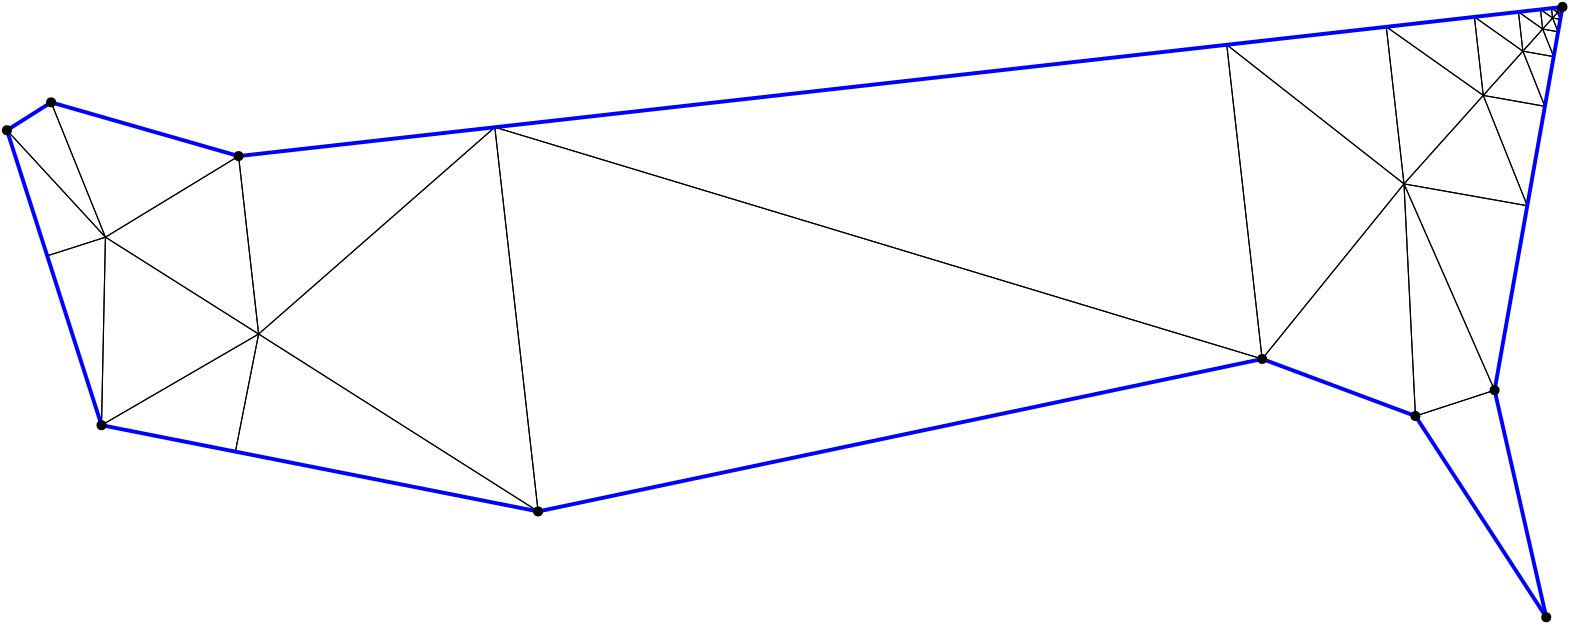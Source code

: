 <?xml version="1.0"?>
<!DOCTYPE ipe SYSTEM "ipe.dtd">
<ipe version="70218" creator="Ipe 7.2.24">
<info created="D:20221020151441" modified="D:20221020151441"/>
<ipestyle name="basic">
<symbol name="mark/disk(sx)" transformations="translations">
<path fill="sym-stroke">
0.6 0 0 0.6 0 0 e
</path>
</symbol>
<anglesize name="22.5 deg" value="22.5"/>
<anglesize name="30 deg" value="30"/>
<anglesize name="45 deg" value="45"/>
<anglesize name="60 deg" value="60"/>
<anglesize name="90 deg" value="90"/>
<arrowsize name="large" value="10"/>
<arrowsize name="small" value="5"/>
<arrowsize name="tiny" value="3"/>
<color name="blue" value="0 0 1"/>
<color name="gray" value="0.745"/>
<color name="green" value="0 1 0"/>
<color name="red" value="1 0 0"/>
<color name="pink" value="1 0.753 0.796"/>
<pen name="heavier" value="0.8"/>
<pen name="fat" value="1.4"/>
<pen name="ultrafat" value="2"/>
<gridsize name="16 pts (~6 mm)" value="16"/>
<gridsize name="32 pts (~12 mm)" value="32"/>
<gridsize name="4 pts" value="4"/>
<gridsize name="8 pts (~3 mm)" value="8"/>
<opacity name="10%" value="0.1"/>
<opacity name="25%" value="0.25"/>
<opacity name="50%" value="0.5"/>
<opacity name="75%" value="0.75"/>
<symbolsize name="large" value="5"/>
<symbolsize name="small" value="2"/>
<symbolsize name="tiny" value="1.1"/>
<textsize name="huge" value="\huge"/>
<textsize name="large" value="\large"/>
<textsize name="small" value="\small"/>
<textsize name="tiny" value="	iny"/>
<tiling name="falling" angle="-60" step="4" width="1"/>
<tiling name="rising" angle="30" step="4" width="1"/>
</ipestyle>
<page>
<layer name="hull"/>
<layer name="constraints"/>
<layer name="triangulation"/>
<layer name="obtuse"/>
<layer name="blub"/>
<layer name="problems"/>
<view layers="hull constraints triangulation obtuse blub" active="triangulation"/>
<path layer="triangulation" stroke="black">
106.602 397.051 m 
207.216 333.189 l 
</path>
<path layer="triangulation" stroke="black">
207.216 333.189 m 
191.634 471.508 l 
</path>
<path layer="triangulation" stroke="black">
191.634 471.508 m 
106.602 397.051 l 
</path>
<path layer="triangulation" stroke="black">
106.602 397.051 m 
50.0439 364.234 l 
</path>
<path layer="triangulation" stroke="black">
50.0439 364.234 m 
98.2397 354.714 l 
</path>
<path layer="triangulation" stroke="black">
98.2397 354.714 m 
106.602 397.051 l 
</path>
<path layer="triangulation" stroke="black">
31.8972 480.463 m 
16 470.415 l 
</path>
<path layer="triangulation" stroke="black">
16 470.415 m 
51.4514 431.927 l 
</path>
<path layer="triangulation" stroke="black">
51.4514 431.927 m 
31.8972 480.463 l 
</path>
<path layer="triangulation" stroke="black">
207.216 333.189 m 
467.869 388.079 l 
</path>
<path layer="triangulation" stroke="black">
467.869 388.079 m 
191.634 471.508 l 
</path>
<path layer="triangulation" stroke="black">
191.634 471.508 m 
207.216 333.189 l 
</path>
<path layer="triangulation" stroke="black">
572.434 510.825 m 
572.036 514.36 l 
</path>
<path layer="triangulation" stroke="black">
572.036 514.36 m 
568.071 513.913 l 
</path>
<path layer="triangulation" stroke="black">
568.071 513.913 m 
572.434 510.825 l 
</path>
<path layer="triangulation" stroke="black">
523.059 367.533 m 
570.151 295.096 l 
</path>
<path layer="triangulation" stroke="black">
570.151 295.096 m 
551.554 376.831 l 
</path>
<path layer="triangulation" stroke="black">
551.554 376.831 m 
523.059 367.533 l 
</path>
<path layer="triangulation" stroke="black">
563.321 443.242 m 
518.939 451.105 l 
</path>
<path layer="triangulation" stroke="black">
518.939 451.105 m 
551.554 376.831 l 
</path>
<path layer="triangulation" stroke="black">
551.554 376.831 m 
563.321 443.242 l 
</path>
<path layer="triangulation" stroke="black">
575.777 514.558 m 
575.554 514.309 l 
</path>
<path layer="triangulation" stroke="black">
575.554 514.309 m 
575.901 514.248 l 
</path>
<path layer="triangulation" stroke="black">
575.901 514.248 m 
575.777 514.558 l 
</path>
<path layer="triangulation" stroke="black">
547.47 482.956 m 
518.939 451.105 l 
</path>
<path layer="triangulation" stroke="black">
518.939 451.105 m 
563.321 443.242 l 
</path>
<path layer="triangulation" stroke="black">
563.321 443.242 m 
547.47 482.956 l 
</path>
<path layer="triangulation" stroke="black">
575.009 514.695 m 
575.108 513.811 l 
</path>
<path layer="triangulation" stroke="black">
575.108 513.811 m 
575.554 514.309 l 
</path>
<path layer="triangulation" stroke="black">
575.554 514.309 m 
575.009 514.695 l 
</path>
<path layer="triangulation" stroke="black">
551.554 376.831 m 
518.939 451.105 l 
</path>
<path layer="triangulation" stroke="black">
518.939 451.105 m 
523.059 367.533 l 
</path>
<path layer="triangulation" stroke="black">
523.059 367.533 m 
551.554 376.831 l 
</path>
<path layer="triangulation" stroke="black">
575.802 513.688 m 
575.554 514.309 l 
</path>
<path layer="triangulation" stroke="black">
575.554 514.309 m 
575.108 513.811 l 
</path>
<path layer="triangulation" stroke="black">
575.108 513.811 m 
575.802 513.688 l 
</path>
<path layer="triangulation" stroke="black">
576 514.807 m 
576 514.807 l 
</path>
<path layer="triangulation" stroke="black">
576 514.807 m 
576 514.807 l 
</path>
<path layer="triangulation" stroke="black">
576 514.807 m 
576 514.807 l 
</path>
<path layer="triangulation" stroke="black">
575.889 514.682 m 
575.752 514.779 l 
</path>
<path layer="triangulation" stroke="black">
575.752 514.779 m 
575.777 514.558 l 
</path>
<path layer="triangulation" stroke="black">
575.777 514.558 m 
575.889 514.682 l 
</path>
<path layer="triangulation" stroke="black">
576 514.807 m 
576 514.807 l 
</path>
<path layer="triangulation" stroke="black">
576 514.807 m 
576 514.807 l 
</path>
<path layer="triangulation" stroke="black">
576 514.807 m 
576 514.807 l 
</path>
<path layer="triangulation" stroke="black">
569.66 479.024 m 
547.47 482.956 l 
</path>
<path layer="triangulation" stroke="black">
547.47 482.956 m 
563.321 443.242 l 
</path>
<path layer="triangulation" stroke="black">
563.321 443.242 m 
569.66 479.024 l 
</path>
<path layer="triangulation" stroke="black">
518.939 451.105 m 
467.869 388.079 l 
</path>
<path layer="triangulation" stroke="black">
467.869 388.079 m 
523.059 367.533 l 
</path>
<path layer="triangulation" stroke="black">
523.059 367.533 m 
518.939 451.105 l 
</path>
<path layer="triangulation" stroke="black">
51.4514 431.927 m 
50.0439 364.234 l 
</path>
<path layer="triangulation" stroke="black">
50.0439 364.234 m 
106.602 397.051 l 
</path>
<path layer="triangulation" stroke="black">
106.602 397.051 m 
51.4514 431.927 l 
</path>
<path layer="triangulation" stroke="black">
455.127 501.19 m 
191.634 471.508 l 
</path>
<path layer="triangulation" stroke="black">
191.634 471.508 m 
467.869 388.079 l 
</path>
<path layer="triangulation" stroke="black">
467.869 388.079 m 
455.127 501.19 l 
</path>
<path layer="triangulation" stroke="black">
106.602 397.051 m 
98.2397 354.714 l 
</path>
<path layer="triangulation" stroke="black">
98.2397 354.714 m 
207.216 333.189 l 
</path>
<path layer="triangulation" stroke="black">
207.216 333.189 m 
106.602 397.051 l 
</path>
<path layer="triangulation" stroke="black">
512.568 507.661 m 
455.127 501.19 l 
</path>
<path layer="triangulation" stroke="black">
455.127 501.19 m 
518.939 451.105 l 
</path>
<path layer="triangulation" stroke="black">
518.939 451.105 m 
512.568 507.661 l 
</path>
<path layer="triangulation" stroke="black">
568.071 513.913 m 
560.142 513.02 l 
</path>
<path layer="triangulation" stroke="black">
560.142 513.02 m 
568.867 506.844 l 
</path>
<path layer="triangulation" stroke="black">
568.867 506.844 m 
568.071 513.913 l 
</path>
<path layer="triangulation" stroke="black">
572.434 510.825 m 
568.071 513.913 l 
</path>
<path layer="triangulation" stroke="black">
568.071 513.913 m 
568.867 506.844 l 
</path>
<path layer="triangulation" stroke="black">
568.867 506.844 m 
572.434 510.825 l 
</path>
<path layer="triangulation" stroke="black">
575.944 514.744 m 
575.975 514.667 l 
</path>
<path layer="triangulation" stroke="black">
575.975 514.667 m 
575.988 514.737 l 
</path>
<path layer="triangulation" stroke="black">
575.988 514.737 m 
575.944 514.744 l 
</path>
<path layer="triangulation" stroke="black">
576 514.807 m 
576 514.807 l 
</path>
<path layer="triangulation" stroke="black">
576 514.807 m 
576 514.807 l 
</path>
<path layer="triangulation" stroke="black">
576 514.807 m 
576 514.807 l 
</path>
<path layer="triangulation" stroke="black">
574.217 512.816 m 
572.434 510.825 l 
</path>
<path layer="triangulation" stroke="black">
572.434 510.825 m 
575.208 510.334 l 
</path>
<path layer="triangulation" stroke="black">
575.208 510.334 m 
574.217 512.816 l 
</path>
<path layer="triangulation" stroke="black">
561.735 498.881 m 
547.47 482.956 l 
</path>
<path layer="triangulation" stroke="black">
547.47 482.956 m 
569.66 479.024 l 
</path>
<path layer="triangulation" stroke="black">
569.66 479.024 m 
561.735 498.881 l 
</path>
<path layer="triangulation" stroke="black">
575.777 514.558 m 
575.504 514.751 l 
</path>
<path layer="triangulation" stroke="black">
575.504 514.751 m 
575.554 514.309 l 
</path>
<path layer="triangulation" stroke="black">
575.554 514.309 m 
575.777 514.558 l 
</path>
<path layer="triangulation" stroke="black">
576 514.807 m 
576 514.807 l 
</path>
<path layer="triangulation" stroke="black">
576 514.807 m 
576 514.807 l 
</path>
<path layer="triangulation" stroke="black">
576 514.807 m 
576 514.807 l 
</path>
<path layer="triangulation" stroke="black">
576 514.807 m 
576 514.807 l 
</path>
<path layer="triangulation" stroke="black">
576 514.807 m 
576 514.807 l 
</path>
<path layer="triangulation" stroke="black">
576 514.807 m 
576 514.807 l 
</path>
<path layer="triangulation" stroke="black">
576 514.807 m 
576 514.807 l 
</path>
<path layer="triangulation" stroke="black">
576 514.807 m 
576 514.807 l 
</path>
<path layer="triangulation" stroke="black">
576 514.807 m 
576 514.807 l 
</path>
<path layer="triangulation" stroke="black">
576 514.807 m 
576 514.807 l 
</path>
<path layer="triangulation" stroke="black">
576 514.807 m 
576 514.807 l 
</path>
<path layer="triangulation" stroke="black">
576 514.807 m 
576 514.807 l 
</path>
<path layer="triangulation" stroke="black">
576 514.807 m 
576 514.807 l 
</path>
<path layer="triangulation" stroke="black">
576 514.807 m 
576 514.807 l 
</path>
<path layer="triangulation" stroke="black">
576 514.807 m 
576 514.807 l 
</path>
<path layer="triangulation" stroke="black">
576 514.807 m 
576 514.807 l 
</path>
<path layer="triangulation" stroke="black">
576 514.807 m 
576 514.807 l 
</path>
<path layer="triangulation" stroke="black">
576 514.807 m 
576 514.807 l 
</path>
<path layer="triangulation" stroke="black">
574.018 514.583 m 
572.036 514.36 l 
</path>
<path layer="triangulation" stroke="black">
572.036 514.36 m 
574.217 512.816 l 
</path>
<path layer="triangulation" stroke="black">
574.217 512.816 m 
574.018 514.583 l 
</path>
<path layer="triangulation" stroke="black">
575.993 514.799 m 
575.992 514.806 l 
</path>
<path layer="triangulation" stroke="black">
575.992 514.806 m 
575.985 514.805 l 
</path>
<path layer="triangulation" stroke="black">
575.985 514.805 m 
575.993 514.799 l 
</path>
<path layer="triangulation" stroke="black">
575.889 514.682 m 
575.95 514.527 l 
</path>
<path layer="triangulation" stroke="black">
575.95 514.527 m 
575.975 514.667 l 
</path>
<path layer="triangulation" stroke="black">
575.975 514.667 m 
575.889 514.682 l 
</path>
<path layer="triangulation" stroke="black">
576 514.807 m 
576 514.807 l 
</path>
<path layer="triangulation" stroke="black">
576 514.807 m 
576 514.807 l 
</path>
<path layer="triangulation" stroke="black">
576 514.807 m 
576 514.807 l 
</path>
<path layer="triangulation" stroke="black">
576 514.807 m 
576 514.807 l 
</path>
<path layer="triangulation" stroke="black">
576 514.807 m 
576 514.807 l 
</path>
<path layer="triangulation" stroke="black">
576 514.807 m 
576 514.807 l 
</path>
<path layer="triangulation" stroke="black">
576 514.807 m 
576 514.807 l 
</path>
<path layer="triangulation" stroke="black">
576 514.807 m 
576 514.807 l 
</path>
<path layer="triangulation" stroke="black">
576 514.807 m 
576 514.807 l 
</path>
<path layer="triangulation" stroke="black">
31.8972 480.463 m 
51.4514 431.927 l 
</path>
<path layer="triangulation" stroke="black">
51.4514 431.927 m 
99.3851 461.116 l 
</path>
<path layer="triangulation" stroke="black">
99.3851 461.116 m 
31.8972 480.463 l 
</path>
<path layer="triangulation" stroke="black">
30.4944 425.207 m 
50.0439 364.234 l 
</path>
<path layer="triangulation" stroke="black">
50.0439 364.234 m 
51.4514 431.927 l 
</path>
<path layer="triangulation" stroke="black">
51.4514 431.927 m 
30.4944 425.207 l 
</path>
<path layer="triangulation" stroke="black">
16 470.415 m 
30.4944 425.207 l 
</path>
<path layer="triangulation" stroke="black">
30.4944 425.207 m 
51.4514 431.927 l 
</path>
<path layer="triangulation" stroke="black">
51.4514 431.927 m 
16 470.415 l 
</path>
<path layer="triangulation" stroke="black">
99.3851 461.116 m 
106.602 397.051 l 
</path>
<path layer="triangulation" stroke="black">
106.602 397.051 m 
191.634 471.508 l 
</path>
<path layer="triangulation" stroke="black">
191.634 471.508 m 
99.3851 461.116 l 
</path>
<path layer="triangulation" stroke="black">
99.3851 461.116 m 
51.4514 431.927 l 
</path>
<path layer="triangulation" stroke="black">
51.4514 431.927 m 
106.602 397.051 l 
</path>
<path layer="triangulation" stroke="black">
106.602 397.051 m 
99.3851 461.116 l 
</path>
<path layer="triangulation" stroke="black">
512.568 507.661 m 
518.939 451.105 l 
</path>
<path layer="triangulation" stroke="black">
518.939 451.105 m 
547.47 482.956 l 
</path>
<path layer="triangulation" stroke="black">
547.47 482.956 m 
512.568 507.661 l 
</path>
<path layer="triangulation" stroke="black">
455.127 501.19 m 
467.869 388.079 l 
</path>
<path layer="triangulation" stroke="black">
467.869 388.079 m 
518.939 451.105 l 
</path>
<path layer="triangulation" stroke="black">
518.939 451.105 m 
455.127 501.19 l 
</path>
<path layer="triangulation" stroke="black">
569.66 479.024 m 
572.83 496.916 l 
</path>
<path layer="triangulation" stroke="black">
572.83 496.916 m 
561.735 498.881 l 
</path>
<path layer="triangulation" stroke="black">
561.735 498.881 m 
569.66 479.024 l 
</path>
<path layer="triangulation" stroke="black">
572.83 496.916 m 
568.867 506.844 l 
</path>
<path layer="triangulation" stroke="black">
568.867 506.844 m 
561.735 498.881 l 
</path>
<path layer="triangulation" stroke="black">
561.735 498.881 m 
572.83 496.916 l 
</path>
<path layer="triangulation" stroke="black">
575.208 510.334 m 
572.434 510.825 l 
</path>
<path layer="triangulation" stroke="black">
572.434 510.825 m 
574.415 505.861 l 
</path>
<path layer="triangulation" stroke="black">
574.415 505.861 m 
575.208 510.334 l 
</path>
<path layer="triangulation" stroke="black">
574.415 505.861 m 
568.867 506.844 l 
</path>
<path layer="triangulation" stroke="black">
568.867 506.844 m 
572.83 496.916 l 
</path>
<path layer="triangulation" stroke="black">
572.83 496.916 m 
574.415 505.861 l 
</path>
<path layer="triangulation" stroke="black">
560.142 513.02 m 
561.735 498.881 l 
</path>
<path layer="triangulation" stroke="black">
561.735 498.881 m 
568.867 506.844 l 
</path>
<path layer="triangulation" stroke="black">
568.867 506.844 m 
560.142 513.02 l 
</path>
<path layer="triangulation" stroke="black">
560.142 513.02 m 
544.284 511.234 l 
</path>
<path layer="triangulation" stroke="black">
544.284 511.234 m 
561.735 498.881 l 
</path>
<path layer="triangulation" stroke="black">
561.735 498.881 m 
560.142 513.02 l 
</path>
<path layer="triangulation" stroke="black">
575.95 514.527 m 
575.777 514.558 l 
</path>
<path layer="triangulation" stroke="black">
575.777 514.558 m 
575.901 514.248 l 
</path>
<path layer="triangulation" stroke="black">
575.901 514.248 m 
575.95 514.527 l 
</path>
<path layer="triangulation" stroke="black">
575.876 514.793 m 
575.944 514.744 l 
</path>
<path layer="triangulation" stroke="black">
575.944 514.744 m 
575.938 514.8 l 
</path>
<path layer="triangulation" stroke="black">
575.938 514.8 m 
575.876 514.793 l 
</path>
<path layer="triangulation" stroke="black">
575.998 514.805 m 
575.999 514.806 l 
</path>
<path layer="triangulation" stroke="black">
575.999 514.806 m 
575.998 514.806 l 
</path>
<path layer="triangulation" stroke="black">
575.998 514.806 m 
575.998 514.805 l 
</path>
<path layer="triangulation" stroke="black">
575.554 514.309 m 
575.802 513.688 l 
</path>
<path layer="triangulation" stroke="black">
575.802 513.688 m 
575.901 514.248 l 
</path>
<path layer="triangulation" stroke="black">
575.901 514.248 m 
575.554 514.309 l 
</path>
<path layer="triangulation" stroke="black">
575.108 513.811 m 
575.604 512.57 l 
</path>
<path layer="triangulation" stroke="black">
575.604 512.57 m 
575.802 513.688 l 
</path>
<path layer="triangulation" stroke="black">
575.802 513.688 m 
575.108 513.811 l 
</path>
<path layer="triangulation" stroke="black">
575.108 513.811 m 
574.018 514.583 l 
</path>
<path layer="triangulation" stroke="black">
574.018 514.583 m 
574.217 512.816 l 
</path>
<path layer="triangulation" stroke="black">
574.217 512.816 m 
575.108 513.811 l 
</path>
<path layer="triangulation" stroke="black">
575.009 514.695 m 
574.018 514.583 l 
</path>
<path layer="triangulation" stroke="black">
574.018 514.583 m 
575.108 513.811 l 
</path>
<path layer="triangulation" stroke="black">
575.108 513.811 m 
575.009 514.695 l 
</path>
<path layer="triangulation" stroke="black">
575.604 512.57 m 
574.217 512.816 l 
</path>
<path layer="triangulation" stroke="black">
574.217 512.816 m 
575.208 510.334 l 
</path>
<path layer="triangulation" stroke="black">
575.208 510.334 m 
575.604 512.57 l 
</path>
<path layer="triangulation" stroke="black">
575.604 512.57 m 
575.108 513.811 l 
</path>
<path layer="triangulation" stroke="black">
575.108 513.811 m 
574.217 512.816 l 
</path>
<path layer="triangulation" stroke="black">
574.217 512.816 m 
575.604 512.57 l 
</path>
<path layer="triangulation" stroke="black">
544.284 511.234 m 
512.568 507.661 l 
</path>
<path layer="triangulation" stroke="black">
512.568 507.661 m 
547.47 482.956 l 
</path>
<path layer="triangulation" stroke="black">
547.47 482.956 m 
544.284 511.234 l 
</path>
<path layer="triangulation" stroke="black">
574.415 505.861 m 
572.434 510.825 l 
</path>
<path layer="triangulation" stroke="black">
572.434 510.825 m 
568.867 506.844 l 
</path>
<path layer="triangulation" stroke="black">
568.867 506.844 m 
574.415 505.861 l 
</path>
<path layer="triangulation" stroke="black">
574.217 512.816 m 
572.036 514.36 l 
</path>
<path layer="triangulation" stroke="black">
572.036 514.36 m 
572.434 510.825 l 
</path>
<path layer="triangulation" stroke="black">
572.434 510.825 m 
574.217 512.816 l 
</path>
<path layer="triangulation" stroke="black">
561.735 498.881 m 
544.284 511.234 l 
</path>
<path layer="triangulation" stroke="black">
544.284 511.234 m 
547.47 482.956 l 
</path>
<path layer="triangulation" stroke="black">
547.47 482.956 m 
561.735 498.881 l 
</path>
<path layer="triangulation" stroke="black">
575.944 514.744 m 
575.889 514.682 l 
</path>
<path layer="triangulation" stroke="black">
575.889 514.682 m 
575.975 514.667 l 
</path>
<path layer="triangulation" stroke="black">
575.975 514.667 m 
575.944 514.744 l 
</path>
<path layer="triangulation" stroke="black">
575.777 514.558 m 
575.95 514.527 l 
</path>
<path layer="triangulation" stroke="black">
575.95 514.527 m 
575.889 514.682 l 
</path>
<path layer="triangulation" stroke="black">
575.889 514.682 m 
575.777 514.558 l 
</path>
<path layer="triangulation" stroke="black">
575.998 514.798 m 
575.993 514.799 l 
</path>
<path layer="triangulation" stroke="black">
575.993 514.799 m 
575.997 514.789 l 
</path>
<path layer="triangulation" stroke="black">
575.997 514.789 m 
575.998 514.798 l 
</path>
<path layer="triangulation" stroke="black">
575.986 514.791 m 
575.985 514.805 l 
</path>
<path layer="triangulation" stroke="black">
575.985 514.805 m 
575.969 514.803 l 
</path>
<path layer="triangulation" stroke="black">
575.969 514.803 m 
575.986 514.791 l 
</path>
<path layer="triangulation" stroke="black">
575.504 514.751 m 
575.009 514.695 l 
</path>
<path layer="triangulation" stroke="black">
575.009 514.695 m 
575.554 514.309 l 
</path>
<path layer="triangulation" stroke="black">
575.554 514.309 m 
575.504 514.751 l 
</path>
<path layer="triangulation" stroke="black">
575.972 514.776 m 
575.969 514.803 l 
</path>
<path layer="triangulation" stroke="black">
575.969 514.803 m 
575.938 514.8 l 
</path>
<path layer="triangulation" stroke="black">
575.938 514.8 m 
575.972 514.776 l 
</path>
<path layer="triangulation" stroke="black">
575.777 514.558 m 
575.752 514.779 l 
</path>
<path layer="triangulation" stroke="black">
575.752 514.779 m 
575.504 514.751 l 
</path>
<path layer="triangulation" stroke="black">
575.504 514.751 m 
575.777 514.558 l 
</path>
<path layer="triangulation" stroke="black">
575.944 514.744 m 
575.972 514.776 l 
</path>
<path layer="triangulation" stroke="black">
575.972 514.776 m 
575.938 514.8 l 
</path>
<path layer="triangulation" stroke="black">
575.938 514.8 m 
575.944 514.744 l 
</path>
<path layer="triangulation" stroke="black">
575.889 514.682 m 
575.944 514.744 l 
</path>
<path layer="triangulation" stroke="black">
575.944 514.744 m 
575.876 514.793 l 
</path>
<path layer="triangulation" stroke="black">
575.876 514.793 m 
575.889 514.682 l 
</path>
<path layer="triangulation" stroke="black">
575.889 514.682 m 
575.876 514.793 l 
</path>
<path layer="triangulation" stroke="black">
575.876 514.793 m 
575.752 514.779 l 
</path>
<path layer="triangulation" stroke="black">
575.752 514.779 m 
575.889 514.682 l 
</path>
<path layer="triangulation" stroke="black">
575.972 514.776 m 
575.986 514.791 l 
</path>
<path layer="triangulation" stroke="black">
575.986 514.791 m 
575.969 514.803 l 
</path>
<path layer="triangulation" stroke="black">
575.969 514.803 m 
575.972 514.776 l 
</path>
<path layer="triangulation" stroke="black">
575.997 514.803 m 
575.996 514.806 l 
</path>
<path layer="triangulation" stroke="black">
575.996 514.806 m 
575.992 514.806 l 
</path>
<path layer="triangulation" stroke="black">
575.992 514.806 m 
575.997 514.803 l 
</path>
<path layer="triangulation" stroke="black">
575.998 514.805 m 
575.998 514.806 l 
</path>
<path layer="triangulation" stroke="black">
575.998 514.806 m 
575.996 514.806 l 
</path>
<path layer="triangulation" stroke="black">
575.996 514.806 m 
575.998 514.805 l 
</path>
<path layer="triangulation" stroke="black">
575.997 514.789 m 
575.986 514.791 l 
</path>
<path layer="triangulation" stroke="black">
575.986 514.791 m 
575.994 514.772 l 
</path>
<path layer="triangulation" stroke="black">
575.994 514.772 m 
575.997 514.789 l 
</path>
<path layer="triangulation" stroke="black">
575.997 514.789 m 
575.993 514.799 l 
</path>
<path layer="triangulation" stroke="black">
575.993 514.799 m 
575.986 514.791 l 
</path>
<path layer="triangulation" stroke="black">
575.986 514.791 m 
575.997 514.789 l 
</path>
<path layer="triangulation" stroke="black">
575.993 514.799 m 
575.997 514.803 l 
</path>
<path layer="triangulation" stroke="black">
575.997 514.803 m 
575.992 514.806 l 
</path>
<path layer="triangulation" stroke="black">
575.992 514.806 m 
575.993 514.799 l 
</path>
<path layer="triangulation" stroke="black">
575.998 514.805 m 
575.996 514.806 l 
</path>
<path layer="triangulation" stroke="black">
575.996 514.806 m 
575.997 514.803 l 
</path>
<path layer="triangulation" stroke="black">
575.997 514.803 m 
575.998 514.805 l 
</path>
<path layer="triangulation" stroke="black">
575.972 514.776 m 
575.988 514.737 l 
</path>
<path layer="triangulation" stroke="black">
575.988 514.737 m 
575.994 514.772 l 
</path>
<path layer="triangulation" stroke="black">
575.994 514.772 m 
575.972 514.776 l 
</path>
<path layer="triangulation" stroke="black">
575.986 514.791 m 
575.972 514.776 l 
</path>
<path layer="triangulation" stroke="black">
575.972 514.776 m 
575.994 514.772 l 
</path>
<path layer="triangulation" stroke="black">
575.994 514.772 m 
575.986 514.791 l 
</path>
<path layer="triangulation" stroke="black">
575.944 514.744 m 
575.988 514.737 l 
</path>
<path layer="triangulation" stroke="black">
575.988 514.737 m 
575.972 514.776 l 
</path>
<path layer="triangulation" stroke="black">
575.972 514.776 m 
575.944 514.744 l 
</path>
<path layer="triangulation" stroke="black">
575.993 514.799 m 
575.985 514.805 l 
</path>
<path layer="triangulation" stroke="black">
575.985 514.805 m 
575.986 514.791 l 
</path>
<path layer="triangulation" stroke="black">
575.986 514.791 m 
575.993 514.799 l 
</path>
<path layer="triangulation" stroke="black">
575.997 514.803 m 
575.993 514.799 l 
</path>
<path layer="triangulation" stroke="black">
575.993 514.799 m 
575.998 514.798 l 
</path>
<path layer="triangulation" stroke="black">
575.998 514.798 m 
575.997 514.803 l 
</path>
<path layer="triangulation" stroke="black">
575.997 514.803 m 
575.998 514.798 l 
</path>
<path layer="triangulation" stroke="black">
575.998 514.798 m 
575.999 514.802 l 
</path>
<path layer="triangulation" stroke="black">
575.999 514.802 m 
575.997 514.803 l 
</path>
<path layer="triangulation" stroke="black">
575.997 514.803 m 
575.999 514.802 l 
</path>
<path layer="triangulation" stroke="black">
575.999 514.802 m 
575.998 514.805 l 
</path>
<path layer="triangulation" stroke="black">
575.998 514.805 m 
575.997 514.803 l 
</path>
<path layer="triangulation" stroke="black">
576 514.807 m 
576 514.807 l 
</path>
<path layer="triangulation" stroke="black">
576 514.807 m 
576 514.807 l 
</path>
<path layer="triangulation" stroke="black">
576 514.807 m 
576 514.807 l 
</path>
<path layer="triangulation" stroke="black">
576 514.807 m 
576 514.807 l 
</path>
<path layer="triangulation" stroke="black">
576 514.807 m 
576 514.807 l 
</path>
<path layer="triangulation" stroke="black">
576 514.807 m 
576 514.807 l 
</path>
<path layer="triangulation" stroke="black">
576 514.807 m 
576 514.807 l 
</path>
<path layer="triangulation" stroke="black">
576 514.807 m 
576 514.807 l 
</path>
<path layer="triangulation" stroke="black">
576 514.807 m 
576 514.807 l 
</path>
<path layer="triangulation" stroke="black">
576 514.807 m 
576 514.807 l 
</path>
<path layer="triangulation" stroke="black">
576 514.807 m 
576 514.807 l 
</path>
<path layer="triangulation" stroke="black">
576 514.807 m 
576 514.807 l 
</path>
<path layer="triangulation" stroke="black">
576 514.807 m 
576 514.807 l 
</path>
<path layer="triangulation" stroke="black">
576 514.807 m 
576 514.807 l 
</path>
<path layer="triangulation" stroke="black">
576 514.807 m 
576 514.807 l 
</path>
<path layer="triangulation" stroke="black">
576 514.807 m 
576 514.807 l 
</path>
<path layer="triangulation" stroke="black">
576 514.807 m 
576 514.807 l 
</path>
<path layer="triangulation" stroke="black">
576 514.807 m 
576 514.807 l 
</path>
<path layer="triangulation" stroke="black">
576 514.807 m 
576 514.807 l 
</path>
<path layer="triangulation" stroke="black">
576 514.807 m 
576 514.807 l 
</path>
<path layer="triangulation" stroke="black">
576 514.807 m 
576 514.807 l 
</path>
<path layer="triangulation" stroke="black">
576 514.807 m 
576 514.807 l 
</path>
<path layer="triangulation" stroke="black">
576 514.807 m 
576 514.807 l 
</path>
<path layer="triangulation" stroke="black">
576 514.807 m 
576 514.807 l 
</path>
<path layer="triangulation" stroke="black">
576 514.807 m 
576 514.807 l 
</path>
<path layer="triangulation" stroke="black">
576 514.807 m 
576 514.807 l 
</path>
<path layer="triangulation" stroke="black">
576 514.807 m 
576 514.807 l 
</path>
<path layer="triangulation" stroke="black">
576 514.807 m 
576 514.807 l 
</path>
<path layer="triangulation" stroke="black">
576 514.807 m 
576 514.807 l 
</path>
<path layer="triangulation" stroke="black">
576 514.807 m 
576 514.807 l 
</path>
<path layer="triangulation" stroke="black">
576 514.807 m 
576 514.807 l 
</path>
<path layer="triangulation" stroke="black">
576 514.807 m 
576 514.807 l 
</path>
<path layer="triangulation" stroke="black">
576 514.807 m 
576 514.807 l 
</path>
<path layer="triangulation" stroke="black">
576 514.807 m 
576 514.807 l 
</path>
<path layer="triangulation" stroke="black">
576 514.807 m 
576 514.807 l 
</path>
<path layer="triangulation" stroke="black">
576 514.807 m 
576 514.807 l 
</path>
<path layer="triangulation" stroke="black">
576 514.807 m 
576 514.807 l 
</path>
<path layer="triangulation" stroke="black">
576 514.807 m 
576 514.807 l 
</path>
<path layer="triangulation" stroke="black">
576 514.807 m 
576 514.807 l 
</path>
<path layer="triangulation" stroke="black">
576 514.807 m 
576 514.807 l 
</path>
<path layer="triangulation" stroke="black">
576 514.807 m 
576 514.807 l 
</path>
<path layer="triangulation" stroke="black">
576 514.807 m 
576 514.807 l 
</path>
<path layer="triangulation" stroke="black">
576 514.807 m 
576 514.807 l 
</path>
<path layer="triangulation" stroke="black">
576 514.807 m 
576 514.807 l 
</path>
<path layer="triangulation" stroke="black">
576 514.807 m 
576 514.807 l 
</path>
<path layer="triangulation" stroke="black">
576 514.807 m 
576 514.807 l 
</path>
<path layer="triangulation" stroke="black">
576 514.807 m 
576 514.807 l 
</path>
<path layer="triangulation" stroke="black">
576 514.807 m 
576 514.807 l 
</path>
<path layer="triangulation" stroke="black">
576 514.807 m 
576 514.807 l 
</path>
<path layer="triangulation" stroke="black">
576 514.807 m 
576 514.807 l 
</path>
<path layer="triangulation" stroke="black">
576 514.807 m 
576 514.807 l 
</path>
<path layer="triangulation" stroke="black">
576 514.807 m 
576 514.807 l 
</path>
<path layer="triangulation" stroke="black">
576 514.807 m 
576 514.807 l 
</path>
<path layer="triangulation" stroke="black">
576 514.807 m 
576 514.807 l 
</path>
<path layer="triangulation" stroke="black">
576 514.807 m 
576 514.807 l 
</path>
<path layer="triangulation" stroke="black">
576 514.807 m 
576 514.807 l 
</path>
<path layer="triangulation" stroke="black">
576 514.807 m 
576 514.807 l 
</path>
<path layer="triangulation" stroke="black">
576 514.807 m 
576 514.807 l 
</path>
<path layer="triangulation" stroke="black">
576 514.807 m 
576 514.807 l 
</path>
<path layer="triangulation" stroke="black">
576 514.807 m 
576 514.807 l 
</path>
<path layer="triangulation" stroke="black">
576 514.807 m 
576 514.807 l 
</path>
<path layer="triangulation" stroke="black">
576 514.807 m 
576 514.807 l 
</path>
<path layer="triangulation" stroke="black">
576 514.807 m 
576 514.807 l 
</path>
<path layer="triangulation" stroke="black">
576 514.807 m 
576 514.807 l 
</path>
<path layer="triangulation" stroke="black">
576 514.807 m 
576 514.807 l 
</path>
<path layer="triangulation" stroke="black">
576 514.807 m 
576 514.807 l 
</path>
<path layer="triangulation" stroke="black">
576 514.807 m 
576 514.807 l 
</path>
<path layer="triangulation" stroke="black">
576 514.807 m 
576 514.807 l 
</path>
<path layer="triangulation" stroke="black">
576 514.807 m 
576 514.807 l 
</path>
<path layer="triangulation" stroke="black">
576 514.807 m 
576 514.807 l 
</path>
<path layer="triangulation" stroke="black">
576 514.807 m 
576 514.807 l 
</path>
<path layer="triangulation" stroke="black">
576 514.807 m 
576 514.807 l 
</path>
<path layer="triangulation" stroke="black">
576 514.807 m 
576 514.807 l 
</path>
<path layer="triangulation" stroke="black">
576 514.807 m 
576 514.807 l 
</path>
<path layer="triangulation" stroke="black">
576 514.807 m 
576 514.807 l 
</path>
<path layer="triangulation" stroke="black">
576 514.807 m 
576 514.807 l 
</path>
<path layer="triangulation" stroke="black">
576 514.807 m 
576 514.807 l 
</path>
<path layer="triangulation" stroke="black">
576 514.807 m 
576 514.807 l 
</path>
<path layer="triangulation" stroke="black">
576 514.807 m 
576 514.807 l 
</path>
<path layer="triangulation" stroke="black">
576 514.807 m 
576 514.807 l 
</path>
<path layer="triangulation" stroke="black">
576 514.807 m 
576 514.807 l 
</path>
<path layer="triangulation" stroke="black">
576 514.807 m 
576 514.807 l 
</path>
<path layer="triangulation" stroke="black">
576 514.807 m 
576 514.807 l 
</path>
<path layer="triangulation" stroke="black">
576 514.807 m 
576 514.807 l 
</path>
<path layer="triangulation" stroke="black">
576 514.807 m 
576 514.807 l 
</path>
<path layer="triangulation" stroke="black">
576 514.807 m 
576 514.807 l 
</path>
<path layer="triangulation" stroke="black">
576 514.807 m 
576 514.807 l 
</path>
<path layer="triangulation" stroke="black">
576 514.807 m 
576 514.806 l 
</path>
<path layer="triangulation" stroke="black">
576 514.806 m 
576 514.807 l 
</path>
<path layer="triangulation" stroke="black">
576 514.807 m 
576 514.807 l 
</path>
<path layer="triangulation" stroke="black">
576 514.807 m 
576 514.807 l 
</path>
<path layer="triangulation" stroke="black">
576 514.807 m 
576 514.807 l 
</path>
<path layer="triangulation" stroke="black">
576 514.807 m 
576 514.807 l 
</path>
<path layer="triangulation" stroke="black">
575.999 514.806 m 
575.999 514.807 l 
</path>
<path layer="triangulation" stroke="black">
575.999 514.807 m 
575.998 514.806 l 
</path>
<path layer="triangulation" stroke="black">
575.998 514.806 m 
575.999 514.806 l 
</path>
<path layer="triangulation" stroke="black">
576 514.806 m 
576 514.806 l 
</path>
<path layer="triangulation" stroke="black">
576 514.806 m 
576 514.807 l 
</path>
<path layer="triangulation" stroke="black">
576 514.807 m 
576 514.806 l 
</path>
<path layer="triangulation" stroke="black">
575.999 514.807 m 
575.999 514.806 l 
</path>
<path layer="triangulation" stroke="black">
575.999 514.806 m 
576 514.806 l 
</path>
<path layer="triangulation" stroke="black">
576 514.806 m 
575.999 514.807 l 
</path>
<path layer="triangulation" stroke="black">
576 514.807 m 
576 514.807 l 
</path>
<path layer="triangulation" stroke="black">
576 514.807 m 
576 514.807 l 
</path>
<path layer="triangulation" stroke="black">
576 514.807 m 
576 514.807 l 
</path>
<path layer="triangulation" stroke="black">
576 514.807 m 
576 514.807 l 
</path>
<path layer="triangulation" stroke="black">
576 514.807 m 
576 514.807 l 
</path>
<path layer="triangulation" stroke="black">
576 514.807 m 
576 514.807 l 
</path>
<path layer="triangulation" stroke="black">
576 514.807 m 
576 514.806 l 
</path>
<path layer="triangulation" stroke="black">
576 514.806 m 
576 514.807 l 
</path>
<path layer="triangulation" stroke="black">
576 514.807 m 
576 514.807 l 
</path>
<path layer="triangulation" stroke="black">
576 514.806 m 
575.999 514.806 l 
</path>
<path layer="triangulation" stroke="black">
575.999 514.806 m 
576 514.806 l 
</path>
<path layer="triangulation" stroke="black">
576 514.806 m 
576 514.806 l 
</path>
<path layer="triangulation" stroke="black">
575.999 514.807 m 
576 514.806 l 
</path>
<path layer="triangulation" stroke="black">
576 514.806 m 
576 514.807 l 
</path>
<path layer="triangulation" stroke="black">
576 514.807 m 
575.999 514.807 l 
</path>
<path layer="triangulation" stroke="black">
576 514.804 m 
575.998 514.805 l 
</path>
<path layer="triangulation" stroke="black">
575.998 514.805 m 
575.999 514.802 l 
</path>
<path layer="triangulation" stroke="black">
575.999 514.802 m 
576 514.804 l 
</path>
<path layer="triangulation" stroke="black">
575.998 514.805 m 
576 514.804 l 
</path>
<path layer="triangulation" stroke="black">
576 514.804 m 
575.999 514.806 l 
</path>
<path layer="triangulation" stroke="black">
575.999 514.806 m 
575.998 514.805 l 
</path>
<path layer="triangulation" stroke="black">
576 514.804 m 
576 514.806 l 
</path>
<path layer="triangulation" stroke="black">
576 514.806 m 
575.999 514.806 l 
</path>
<path layer="triangulation" stroke="black">
575.999 514.806 m 
576 514.804 l 
</path>
<path layer="triangulation" stroke="black">
576 514.806 m 
576 514.806 l 
</path>
<path layer="triangulation" stroke="black">
576 514.806 m 
576 514.806 l 
</path>
<path layer="triangulation" stroke="black">
576 514.806 m 
576 514.806 l 
</path>
<path layer="triangulation" stroke="black">
576 514.806 m 
576 514.806 l 
</path>
<path layer="triangulation" stroke="black">
576 514.806 m 
576 514.806 l 
</path>
<path layer="triangulation" stroke="black">
576 514.806 m 
576 514.806 l 
</path>
<path layer="triangulation" stroke="black">
576 514.807 m 
576 514.807 l 
</path>
<path layer="triangulation" stroke="black">
576 514.807 m 
576 514.807 l 
</path>
<path layer="triangulation" stroke="black">
576 514.807 m 
576 514.807 l 
</path>
<path layer="triangulation" stroke="black">
576 514.806 m 
576 514.806 l 
</path>
<path layer="triangulation" stroke="black">
576 514.806 m 
576 514.807 l 
</path>
<path layer="triangulation" stroke="black">
576 514.807 m 
576 514.806 l 
</path>
<path layer="triangulation" stroke="black">
576 514.806 m 
576 514.807 l 
</path>
<path layer="triangulation" stroke="black">
576 514.807 m 
576 514.807 l 
</path>
<path layer="triangulation" stroke="black">
576 514.807 m 
576 514.806 l 
</path>
<path layer="triangulation" stroke="black">
576 514.807 m 
576 514.807 l 
</path>
<path layer="triangulation" stroke="black">
576 514.807 m 
576 514.807 l 
</path>
<path layer="triangulation" stroke="black">
576 514.807 m 
576 514.807 l 
</path>
<path layer="triangulation" stroke="black">
576 514.806 m 
576 514.806 l 
</path>
<path layer="triangulation" stroke="black">
576 514.806 m 
576 514.806 l 
</path>
<path layer="triangulation" stroke="black">
576 514.806 m 
576 514.806 l 
</path>
<path layer="hull" stroke="blue" pen="fat">
207.216 333.189 m 
467.869 388.079 l 
</path>
<path layer="hull" stroke="blue" pen="fat">
467.869 388.079 m 
523.059 367.533 l 
</path>
<path layer="hull" stroke="blue" pen="fat">
523.059 367.533 m 
570.151 295.096 l 
</path>
<path layer="hull" stroke="blue" pen="fat">
570.151 295.096 m 
551.554 376.831 l 
</path>
<path layer="hull" stroke="blue" pen="fat">
551.554 376.831 m 
576 514.807 l 
</path>
<path layer="hull" stroke="blue" pen="fat">
576 514.807 m 
99.3851 461.116 l 
</path>
<path layer="hull" stroke="blue" pen="fat">
99.3851 461.116 m 
31.8972 480.463 l 
</path>
<path layer="hull" stroke="blue" pen="fat">
31.8972 480.463 m 
16 470.415 l 
</path>
<path layer="hull" stroke="blue" pen="fat">
16 470.415 m 
50.0439 364.234 l 
</path>
<path layer="hull" stroke="blue" pen="fat">
50.0439 364.234 m 
207.216 333.189 l 
</path>
<use layer="points" name="mark/disk(sx)" pos="207.216 333.189" size="normal" stroke="black"/>
<use layer="points" name="mark/disk(sx)" pos="467.869 388.079" size="normal" stroke="black"/>
<use layer="points" name="mark/disk(sx)" pos="523.059 367.533" size="normal" stroke="black"/>
<use layer="points" name="mark/disk(sx)" pos="570.151 295.096" size="normal" stroke="black"/>
<use layer="points" name="mark/disk(sx)" pos="551.554 376.831" size="normal" stroke="black"/>
<use layer="points" name="mark/disk(sx)" pos="576 514.807" size="normal" stroke="black"/>
<use layer="points" name="mark/disk(sx)" pos="99.3851 461.116" size="normal" stroke="black"/>
<use layer="points" name="mark/disk(sx)" pos="31.8972 480.463" size="normal" stroke="black"/>
<use layer="points" name="mark/disk(sx)" pos="16 470.415" size="normal" stroke="black"/>
<use layer="points" name="mark/disk(sx)" pos="50.0439 364.234" size="normal" stroke="black"/>
</page>
</ipe>
